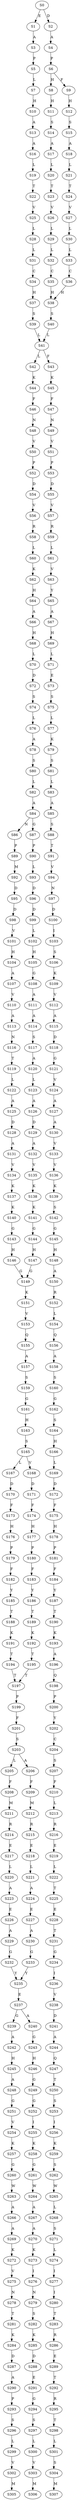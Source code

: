 strict digraph  {
	S0 -> S1 [ label = E ];
	S0 -> S2 [ label = D ];
	S1 -> S3 [ label = A ];
	S2 -> S4 [ label = A ];
	S3 -> S5 [ label = P ];
	S4 -> S6 [ label = P ];
	S5 -> S7 [ label = L ];
	S6 -> S8 [ label = H ];
	S6 -> S9 [ label = F ];
	S7 -> S10 [ label = H ];
	S8 -> S11 [ label = H ];
	S9 -> S12 [ label = H ];
	S10 -> S13 [ label = A ];
	S11 -> S14 [ label = S ];
	S12 -> S15 [ label = S ];
	S13 -> S16 [ label = A ];
	S14 -> S17 [ label = A ];
	S15 -> S18 [ label = A ];
	S16 -> S19 [ label = L ];
	S17 -> S20 [ label = L ];
	S18 -> S21 [ label = L ];
	S19 -> S22 [ label = T ];
	S20 -> S23 [ label = T ];
	S21 -> S24 [ label = T ];
	S22 -> S25 [ label = V ];
	S23 -> S26 [ label = V ];
	S24 -> S27 [ label = V ];
	S25 -> S28 [ label = L ];
	S26 -> S29 [ label = L ];
	S27 -> S30 [ label = L ];
	S28 -> S31 [ label = L ];
	S29 -> S32 [ label = L ];
	S30 -> S33 [ label = L ];
	S31 -> S34 [ label = C ];
	S32 -> S35 [ label = C ];
	S33 -> S36 [ label = C ];
	S34 -> S37 [ label = H ];
	S35 -> S38 [ label = H ];
	S36 -> S38 [ label = H ];
	S37 -> S39 [ label = S ];
	S38 -> S40 [ label = S ];
	S39 -> S41 [ label = L ];
	S40 -> S41 [ label = L ];
	S41 -> S42 [ label = L ];
	S41 -> S43 [ label = F ];
	S42 -> S44 [ label = K ];
	S43 -> S45 [ label = K ];
	S44 -> S46 [ label = F ];
	S45 -> S47 [ label = F ];
	S46 -> S48 [ label = N ];
	S47 -> S49 [ label = N ];
	S48 -> S50 [ label = V ];
	S49 -> S51 [ label = V ];
	S50 -> S52 [ label = P ];
	S51 -> S53 [ label = P ];
	S52 -> S54 [ label = D ];
	S53 -> S55 [ label = D ];
	S54 -> S56 [ label = V ];
	S55 -> S57 [ label = V ];
	S56 -> S58 [ label = R ];
	S57 -> S59 [ label = R ];
	S58 -> S60 [ label = L ];
	S59 -> S61 [ label = L ];
	S60 -> S62 [ label = K ];
	S61 -> S63 [ label = V ];
	S62 -> S64 [ label = H ];
	S63 -> S65 [ label = Y ];
	S64 -> S66 [ label = A ];
	S65 -> S67 [ label = A ];
	S66 -> S68 [ label = H ];
	S67 -> S69 [ label = H ];
	S68 -> S70 [ label = L ];
	S69 -> S71 [ label = L ];
	S70 -> S72 [ label = D ];
	S71 -> S73 [ label = E ];
	S72 -> S74 [ label = S ];
	S73 -> S75 [ label = S ];
	S74 -> S76 [ label = L ];
	S75 -> S77 [ label = L ];
	S76 -> S78 [ label = A ];
	S77 -> S79 [ label = K ];
	S78 -> S80 [ label = S ];
	S79 -> S81 [ label = S ];
	S80 -> S82 [ label = L ];
	S81 -> S83 [ label = L ];
	S82 -> S84 [ label = A ];
	S83 -> S85 [ label = A ];
	S84 -> S86 [ label = N ];
	S84 -> S87 [ label = G ];
	S85 -> S88 [ label = S ];
	S86 -> S89 [ label = P ];
	S87 -> S90 [ label = P ];
	S88 -> S91 [ label = T ];
	S89 -> S92 [ label = M ];
	S90 -> S93 [ label = L ];
	S91 -> S94 [ label = V ];
	S92 -> S95 [ label = D ];
	S93 -> S96 [ label = D ];
	S94 -> S97 [ label = N ];
	S95 -> S98 [ label = D ];
	S96 -> S99 [ label = D ];
	S97 -> S100 [ label = D ];
	S98 -> S101 [ label = V ];
	S99 -> S102 [ label = L ];
	S100 -> S103 [ label = I ];
	S101 -> S104 [ label = H ];
	S102 -> S105 [ label = H ];
	S103 -> S106 [ label = S ];
	S104 -> S107 [ label = A ];
	S105 -> S108 [ label = G ];
	S106 -> S109 [ label = K ];
	S107 -> S110 [ label = V ];
	S108 -> S111 [ label = A ];
	S109 -> S112 [ label = V ];
	S110 -> S113 [ label = A ];
	S111 -> S114 [ label = A ];
	S112 -> S115 [ label = A ];
	S113 -> S116 [ label = N ];
	S114 -> S117 [ label = S ];
	S115 -> S118 [ label = D ];
	S116 -> S119 [ label = T ];
	S117 -> S120 [ label = A ];
	S118 -> S121 [ label = G ];
	S119 -> S122 [ label = L ];
	S120 -> S123 [ label = L ];
	S121 -> S124 [ label = V ];
	S122 -> S125 [ label = A ];
	S123 -> S126 [ label = A ];
	S124 -> S127 [ label = A ];
	S125 -> S128 [ label = D ];
	S126 -> S129 [ label = D ];
	S127 -> S130 [ label = A ];
	S128 -> S131 [ label = A ];
	S129 -> S132 [ label = A ];
	S130 -> S133 [ label = V ];
	S131 -> S134 [ label = V ];
	S132 -> S135 [ label = V ];
	S133 -> S136 [ label = V ];
	S134 -> S137 [ label = K ];
	S135 -> S138 [ label = K ];
	S136 -> S139 [ label = K ];
	S137 -> S140 [ label = K ];
	S138 -> S141 [ label = K ];
	S139 -> S142 [ label = S ];
	S140 -> S143 [ label = G ];
	S141 -> S144 [ label = G ];
	S142 -> S145 [ label = G ];
	S143 -> S146 [ label = H ];
	S144 -> S147 [ label = H ];
	S145 -> S148 [ label = H ];
	S146 -> S149 [ label = G ];
	S147 -> S149 [ label = G ];
	S148 -> S150 [ label = A ];
	S149 -> S151 [ label = K ];
	S150 -> S152 [ label = R ];
	S151 -> S153 [ label = V ];
	S152 -> S154 [ label = L ];
	S153 -> S155 [ label = Q ];
	S154 -> S156 [ label = Q ];
	S155 -> S157 [ label = A ];
	S156 -> S158 [ label = A ];
	S157 -> S159 [ label = S ];
	S158 -> S160 [ label = S ];
	S159 -> S161 [ label = G ];
	S160 -> S162 [ label = G ];
	S161 -> S163 [ label = H ];
	S162 -> S164 [ label = S ];
	S163 -> S165 [ label = S ];
	S164 -> S166 [ label = H ];
	S165 -> S167 [ label = L ];
	S165 -> S168 [ label = V ];
	S166 -> S169 [ label = L ];
	S167 -> S170 [ label = D ];
	S168 -> S171 [ label = D ];
	S169 -> S172 [ label = D ];
	S170 -> S173 [ label = F ];
	S171 -> S174 [ label = F ];
	S172 -> S175 [ label = F ];
	S173 -> S176 [ label = H ];
	S174 -> S177 [ label = H ];
	S175 -> S178 [ label = H ];
	S176 -> S179 [ label = P ];
	S177 -> S180 [ label = P ];
	S178 -> S181 [ label = P ];
	S179 -> S182 [ label = F ];
	S180 -> S183 [ label = F ];
	S181 -> S184 [ label = F ];
	S182 -> S185 [ label = Y ];
	S183 -> S186 [ label = Y ];
	S184 -> S187 [ label = Y ];
	S185 -> S188 [ label = T ];
	S186 -> S189 [ label = T ];
	S187 -> S190 [ label = T ];
	S188 -> S191 [ label = K ];
	S189 -> S192 [ label = K ];
	S190 -> S193 [ label = K ];
	S191 -> S194 [ label = T ];
	S192 -> S195 [ label = T ];
	S193 -> S196 [ label = A ];
	S194 -> S197 [ label = T ];
	S195 -> S197 [ label = T ];
	S196 -> S198 [ label = Q ];
	S197 -> S199 [ label = P ];
	S198 -> S200 [ label = P ];
	S199 -> S201 [ label = F ];
	S200 -> S202 [ label = Y ];
	S201 -> S203 [ label = S ];
	S202 -> S204 [ label = C ];
	S203 -> S205 [ label = L ];
	S203 -> S206 [ label = A ];
	S204 -> S207 [ label = S ];
	S205 -> S208 [ label = F ];
	S206 -> S209 [ label = F ];
	S207 -> S210 [ label = F ];
	S208 -> S211 [ label = M ];
	S209 -> S212 [ label = M ];
	S210 -> S213 [ label = L ];
	S211 -> S214 [ label = R ];
	S212 -> S215 [ label = R ];
	S213 -> S216 [ label = R ];
	S214 -> S217 [ label = E ];
	S215 -> S218 [ label = E ];
	S216 -> S219 [ label = E ];
	S217 -> S220 [ label = L ];
	S218 -> S221 [ label = L ];
	S219 -> S222 [ label = L ];
	S220 -> S223 [ label = A ];
	S221 -> S224 [ label = A ];
	S222 -> S225 [ label = T ];
	S223 -> S226 [ label = E ];
	S224 -> S227 [ label = E ];
	S225 -> S228 [ label = E ];
	S226 -> S229 [ label = A ];
	S227 -> S230 [ label = A ];
	S228 -> S231 [ label = T ];
	S229 -> S232 [ label = G ];
	S230 -> S233 [ label = G ];
	S231 -> S234 [ label = G ];
	S232 -> S235 [ label = Y ];
	S233 -> S235 [ label = Y ];
	S234 -> S236 [ label = I ];
	S235 -> S237 [ label = E ];
	S236 -> S238 [ label = V ];
	S237 -> S239 [ label = G ];
	S237 -> S240 [ label = A ];
	S238 -> S241 [ label = D ];
	S239 -> S242 [ label = A ];
	S240 -> S243 [ label = G ];
	S241 -> S244 [ label = A ];
	S242 -> S245 [ label = H ];
	S243 -> S246 [ label = H ];
	S244 -> S247 [ label = Q ];
	S245 -> S248 [ label = A ];
	S246 -> S249 [ label = G ];
	S247 -> S250 [ label = T ];
	S248 -> S251 [ label = G ];
	S249 -> S252 [ label = G ];
	S250 -> S253 [ label = S ];
	S251 -> S254 [ label = V ];
	S252 -> S255 [ label = I ];
	S253 -> S256 [ label = I ];
	S254 -> S257 [ label = K ];
	S255 -> S258 [ label = K ];
	S256 -> S259 [ label = K ];
	S257 -> S260 [ label = G ];
	S258 -> S261 [ label = G ];
	S259 -> S262 [ label = S ];
	S260 -> S263 [ label = W ];
	S261 -> S264 [ label = W ];
	S262 -> S265 [ label = W ];
	S263 -> S266 [ label = A ];
	S264 -> S267 [ label = A ];
	S265 -> S268 [ label = L ];
	S266 -> S269 [ label = A ];
	S267 -> S270 [ label = A ];
	S268 -> S271 [ label = S ];
	S269 -> S272 [ label = K ];
	S270 -> S273 [ label = K ];
	S271 -> S274 [ label = L ];
	S272 -> S275 [ label = V ];
	S273 -> S276 [ label = I ];
	S274 -> S277 [ label = I ];
	S275 -> S278 [ label = N ];
	S276 -> S279 [ label = N ];
	S277 -> S280 [ label = I ];
	S278 -> S281 [ label = T ];
	S279 -> S282 [ label = S ];
	S280 -> S283 [ label = T ];
	S281 -> S284 [ label = K ];
	S282 -> S285 [ label = K ];
	S283 -> S286 [ label = R ];
	S284 -> S287 [ label = D ];
	S285 -> S288 [ label = D ];
	S286 -> S289 [ label = E ];
	S287 -> S290 [ label = A ];
	S288 -> S291 [ label = E ];
	S289 -> S292 [ label = T ];
	S290 -> S293 [ label = P ];
	S291 -> S294 [ label = G ];
	S292 -> S295 [ label = R ];
	S293 -> S296 [ label = S ];
	S294 -> S297 [ label = S ];
	S295 -> S298 [ label = T ];
	S296 -> S299 [ label = L ];
	S297 -> S300 [ label = L ];
	S298 -> S301 [ label = L ];
	S299 -> S302 [ label = V ];
	S300 -> S303 [ label = V ];
	S301 -> S304 [ label = S ];
	S302 -> S305 [ label = M ];
	S303 -> S306 [ label = M ];
	S304 -> S307 [ label = M ];
}
